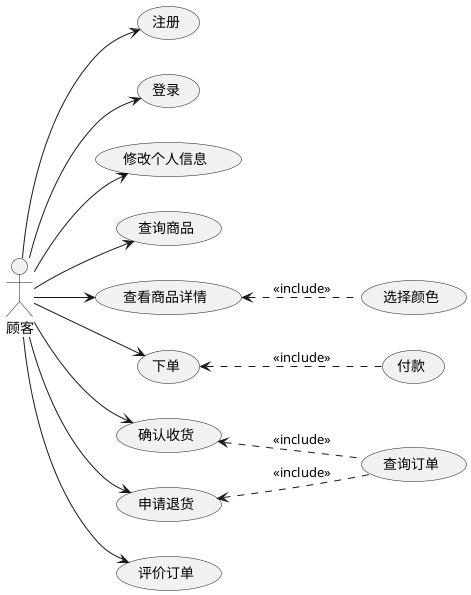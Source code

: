 ﻿@startuml

left to right direction

:顾客:
顾客 --> (注册)
顾客 --> (登录)
顾客 --> (修改个人信息)
顾客 --> (查询商品)
顾客 --> (查看商品详情)
顾客 --> (下单)
顾客 --> (确认收货)
顾客 --> (申请退货)
顾客 --> (评价订单)

查看商品详情 <.. (选择颜色) : <<include>>
下单 <.. (付款) : <<include>>
确认收货 <.. (查询订单) : <<include>>
申请退货 <.. (查询订单) : <<include>>

@enduml